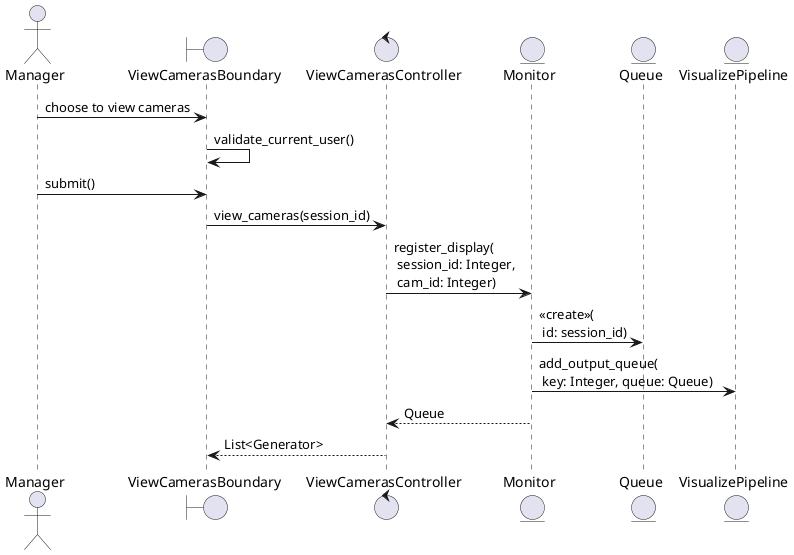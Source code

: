 @startuml

actor Manager as A
boundary ViewCamerasBoundary as B
control ViewCamerasController as C
entity Monitor
entity Queue
entity VisualizePipeline as PLVis

A -> B: choose to view cameras
B -> B: validate_current_user()
A -> B: submit()
B -> C: view_cameras(session_id)
C -> Monitor: register_display(\n session_id: Integer,\n cam_id: Integer)
Monitor -> Queue: <<create>>(\n id: session_id)
Monitor -> PLVis: add_output_queue(\n key: Integer, queue: Queue)
Monitor --> C: Queue
C --> B: List<Generator>

@enduml
